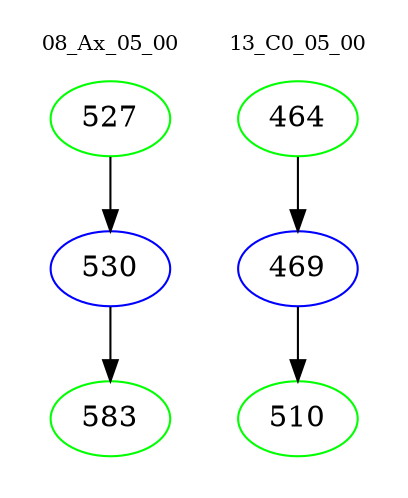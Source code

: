 digraph{
subgraph cluster_0 {
color = white
label = "08_Ax_05_00";
fontsize=10;
T0_527 [label="527", color="green"]
T0_527 -> T0_530 [color="black"]
T0_530 [label="530", color="blue"]
T0_530 -> T0_583 [color="black"]
T0_583 [label="583", color="green"]
}
subgraph cluster_1 {
color = white
label = "13_C0_05_00";
fontsize=10;
T1_464 [label="464", color="green"]
T1_464 -> T1_469 [color="black"]
T1_469 [label="469", color="blue"]
T1_469 -> T1_510 [color="black"]
T1_510 [label="510", color="green"]
}
}
